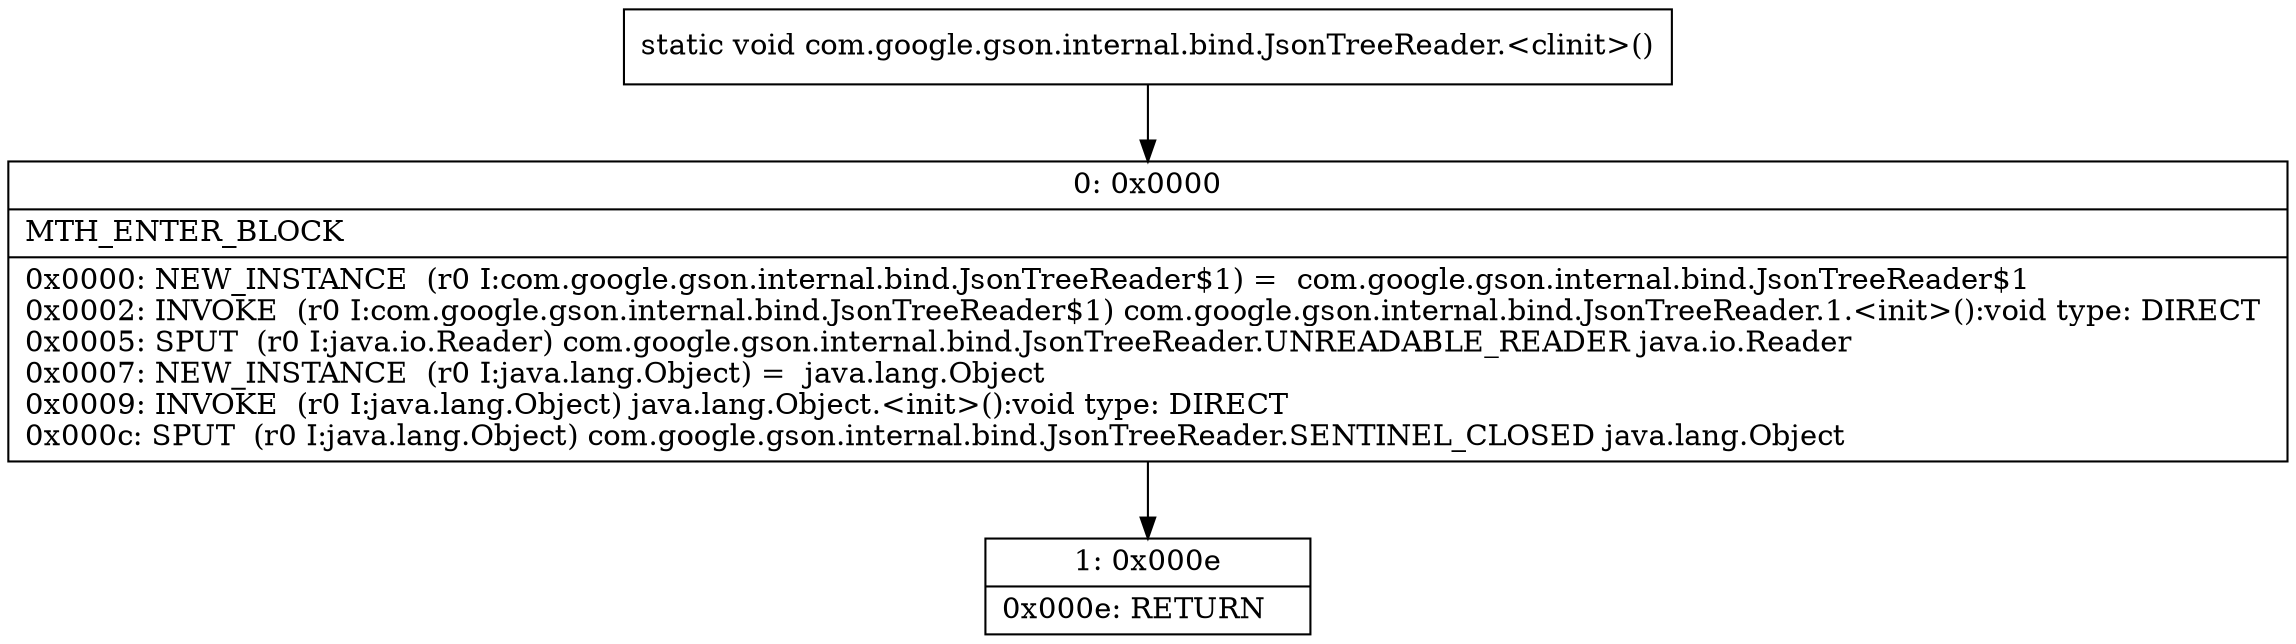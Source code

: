 digraph "CFG forcom.google.gson.internal.bind.JsonTreeReader.\<clinit\>()V" {
Node_0 [shape=record,label="{0\:\ 0x0000|MTH_ENTER_BLOCK\l|0x0000: NEW_INSTANCE  (r0 I:com.google.gson.internal.bind.JsonTreeReader$1) =  com.google.gson.internal.bind.JsonTreeReader$1 \l0x0002: INVOKE  (r0 I:com.google.gson.internal.bind.JsonTreeReader$1) com.google.gson.internal.bind.JsonTreeReader.1.\<init\>():void type: DIRECT \l0x0005: SPUT  (r0 I:java.io.Reader) com.google.gson.internal.bind.JsonTreeReader.UNREADABLE_READER java.io.Reader \l0x0007: NEW_INSTANCE  (r0 I:java.lang.Object) =  java.lang.Object \l0x0009: INVOKE  (r0 I:java.lang.Object) java.lang.Object.\<init\>():void type: DIRECT \l0x000c: SPUT  (r0 I:java.lang.Object) com.google.gson.internal.bind.JsonTreeReader.SENTINEL_CLOSED java.lang.Object \l}"];
Node_1 [shape=record,label="{1\:\ 0x000e|0x000e: RETURN   \l}"];
MethodNode[shape=record,label="{static void com.google.gson.internal.bind.JsonTreeReader.\<clinit\>() }"];
MethodNode -> Node_0;
Node_0 -> Node_1;
}

